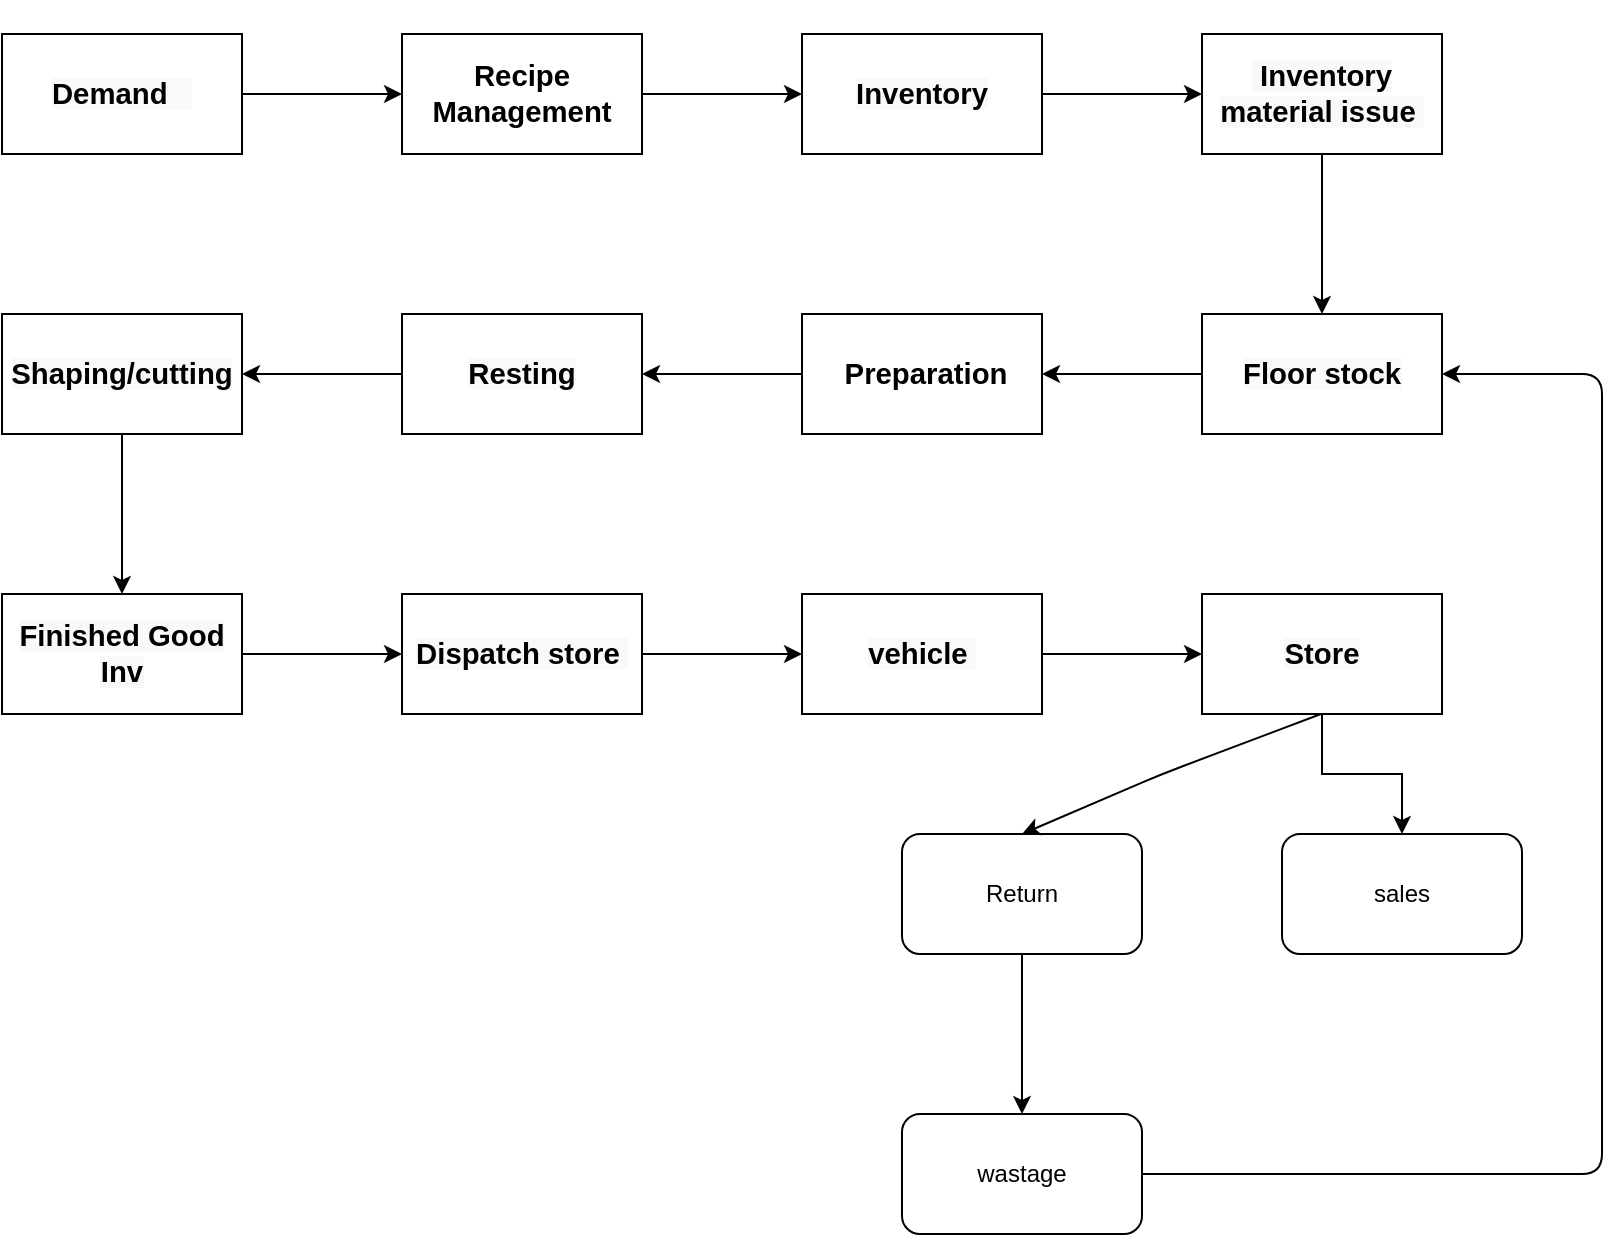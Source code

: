 <mxfile version="14.4.4" type="github">
  <diagram id="pa_J1jttCyDv3Tezh_J-" name="Page-1">
    <mxGraphModel dx="1108" dy="450" grid="1" gridSize="10" guides="1" tooltips="1" connect="1" arrows="1" fold="1" page="1" pageScale="1" pageWidth="850" pageHeight="1100" math="0" shadow="0">
      <root>
        <mxCell id="0" />
        <mxCell id="1" parent="0" />
        <mxCell id="OQCx6HwjrYdtlKmRk0sn-5" value="" style="edgeStyle=orthogonalEdgeStyle;rounded=0;orthogonalLoop=1;jettySize=auto;html=1;" edge="1" parent="1" source="OQCx6HwjrYdtlKmRk0sn-3" target="OQCx6HwjrYdtlKmRk0sn-4">
          <mxGeometry relative="1" as="geometry" />
        </mxCell>
        <mxCell id="OQCx6HwjrYdtlKmRk0sn-3" value="&#xa;&#xa;&lt;span style=&quot;color: rgb(0, 0, 0); font-family: arial; font-size: 14.667px; font-style: normal; font-weight: 700; letter-spacing: normal; text-align: left; text-indent: 0px; text-transform: none; word-spacing: 0px; background-color: rgb(248, 249, 250); display: inline; float: none;&quot;&gt;Demand&amp;nbsp; &amp;nbsp;&lt;/span&gt;&#xa;&#xa;" style="rounded=0;whiteSpace=wrap;html=1;" vertex="1" parent="1">
          <mxGeometry x="80" y="340" width="120" height="60" as="geometry" />
        </mxCell>
        <mxCell id="OQCx6HwjrYdtlKmRk0sn-7" value="" style="edgeStyle=orthogonalEdgeStyle;rounded=0;orthogonalLoop=1;jettySize=auto;html=1;" edge="1" parent="1" source="OQCx6HwjrYdtlKmRk0sn-4">
          <mxGeometry relative="1" as="geometry">
            <mxPoint x="480" y="370" as="targetPoint" />
          </mxGeometry>
        </mxCell>
        <mxCell id="OQCx6HwjrYdtlKmRk0sn-4" value="&lt;span style=&quot;font-family: &amp;#34;arial&amp;#34; ; font-size: 14.667px ; font-weight: 700 ; text-align: left&quot;&gt;Recipe Management&lt;/span&gt;" style="rounded=0;whiteSpace=wrap;html=1;" vertex="1" parent="1">
          <mxGeometry x="280" y="340" width="120" height="60" as="geometry" />
        </mxCell>
        <mxCell id="OQCx6HwjrYdtlKmRk0sn-10" value="" style="edgeStyle=orthogonalEdgeStyle;rounded=0;orthogonalLoop=1;jettySize=auto;html=1;" edge="1" parent="1" source="OQCx6HwjrYdtlKmRk0sn-8" target="OQCx6HwjrYdtlKmRk0sn-9">
          <mxGeometry relative="1" as="geometry" />
        </mxCell>
        <mxCell id="OQCx6HwjrYdtlKmRk0sn-8" value="&#xa;&#xa;&lt;span style=&quot;color: rgb(0, 0, 0); font-family: arial; font-size: 14.667px; font-style: normal; font-weight: 700; letter-spacing: normal; text-align: left; text-indent: 0px; text-transform: none; word-spacing: 0px; background-color: rgb(248, 249, 250); display: inline; float: none;&quot;&gt;Inventory&lt;/span&gt;&#xa;&#xa;" style="rounded=0;whiteSpace=wrap;html=1;" vertex="1" parent="1">
          <mxGeometry x="480" y="340" width="120" height="60" as="geometry" />
        </mxCell>
        <mxCell id="OQCx6HwjrYdtlKmRk0sn-12" value="" style="edgeStyle=orthogonalEdgeStyle;rounded=0;orthogonalLoop=1;jettySize=auto;html=1;" edge="1" parent="1" source="OQCx6HwjrYdtlKmRk0sn-9" target="OQCx6HwjrYdtlKmRk0sn-11">
          <mxGeometry relative="1" as="geometry" />
        </mxCell>
        <mxCell id="OQCx6HwjrYdtlKmRk0sn-9" value="&#xa;&#xa;&lt;span style=&quot;color: rgb(0, 0, 0); font-family: arial; font-size: 14.667px; font-style: normal; font-weight: 700; letter-spacing: normal; text-align: left; text-indent: 0px; text-transform: none; word-spacing: 0px; background-color: rgb(248, 249, 250); display: inline; float: none;&quot;&gt;&lt;span&gt;&amp;nbsp;&lt;/span&gt;Inventory material issue&amp;nbsp;&lt;/span&gt;&#xa;&#xa;" style="whiteSpace=wrap;html=1;rounded=0;" vertex="1" parent="1">
          <mxGeometry x="680" y="340" width="120" height="60" as="geometry" />
        </mxCell>
        <mxCell id="OQCx6HwjrYdtlKmRk0sn-14" value="" style="edgeStyle=orthogonalEdgeStyle;rounded=0;orthogonalLoop=1;jettySize=auto;html=1;" edge="1" parent="1" source="OQCx6HwjrYdtlKmRk0sn-11" target="OQCx6HwjrYdtlKmRk0sn-13">
          <mxGeometry relative="1" as="geometry" />
        </mxCell>
        <mxCell id="OQCx6HwjrYdtlKmRk0sn-11" value="&#xa;&#xa;&lt;span style=&quot;color: rgb(0, 0, 0); font-family: arial; font-size: 14.667px; font-style: normal; font-weight: 700; letter-spacing: normal; text-align: left; text-indent: 0px; text-transform: none; word-spacing: 0px; background-color: rgb(248, 249, 250); display: inline; float: none;&quot;&gt;Floor stock&lt;/span&gt;&#xa;&#xa;" style="whiteSpace=wrap;html=1;rounded=0;" vertex="1" parent="1">
          <mxGeometry x="680" y="480" width="120" height="60" as="geometry" />
        </mxCell>
        <mxCell id="OQCx6HwjrYdtlKmRk0sn-16" value="" style="edgeStyle=orthogonalEdgeStyle;rounded=0;orthogonalLoop=1;jettySize=auto;html=1;" edge="1" parent="1" source="OQCx6HwjrYdtlKmRk0sn-13" target="OQCx6HwjrYdtlKmRk0sn-15">
          <mxGeometry relative="1" as="geometry" />
        </mxCell>
        <mxCell id="OQCx6HwjrYdtlKmRk0sn-13" value="&lt;span style=&quot;font-family: &amp;#34;arial&amp;#34; ; font-size: 14.667px ; font-weight: 700 ; text-align: left&quot;&gt;&amp;nbsp;Preparation&lt;/span&gt;" style="whiteSpace=wrap;html=1;rounded=0;" vertex="1" parent="1">
          <mxGeometry x="480" y="480" width="120" height="60" as="geometry" />
        </mxCell>
        <mxCell id="OQCx6HwjrYdtlKmRk0sn-20" value="" style="edgeStyle=orthogonalEdgeStyle;rounded=0;orthogonalLoop=1;jettySize=auto;html=1;" edge="1" parent="1" source="OQCx6HwjrYdtlKmRk0sn-15" target="OQCx6HwjrYdtlKmRk0sn-19">
          <mxGeometry relative="1" as="geometry" />
        </mxCell>
        <mxCell id="OQCx6HwjrYdtlKmRk0sn-15" value="&#xa;&#xa;&lt;span style=&quot;color: rgb(0, 0, 0); font-family: arial; font-size: 14.667px; font-style: normal; font-weight: 700; letter-spacing: normal; text-align: left; text-indent: 0px; text-transform: none; word-spacing: 0px; background-color: rgb(248, 249, 250); display: inline; float: none;&quot;&gt;Resting&lt;/span&gt;&#xa;&#xa;" style="whiteSpace=wrap;html=1;rounded=0;" vertex="1" parent="1">
          <mxGeometry x="280" y="480" width="120" height="60" as="geometry" />
        </mxCell>
        <mxCell id="OQCx6HwjrYdtlKmRk0sn-22" value="" style="edgeStyle=orthogonalEdgeStyle;rounded=0;orthogonalLoop=1;jettySize=auto;html=1;" edge="1" parent="1" source="OQCx6HwjrYdtlKmRk0sn-19" target="OQCx6HwjrYdtlKmRk0sn-21">
          <mxGeometry relative="1" as="geometry" />
        </mxCell>
        <mxCell id="OQCx6HwjrYdtlKmRk0sn-19" value="&#xa;&#xa;&lt;span style=&quot;color: rgb(0, 0, 0); font-family: arial; font-size: 14.667px; font-style: normal; font-weight: 700; letter-spacing: normal; text-align: left; text-indent: 0px; text-transform: none; word-spacing: 0px; background-color: rgb(248, 249, 250); display: inline; float: none;&quot;&gt;Shaping/cutting&lt;/span&gt;&#xa;&#xa;" style="whiteSpace=wrap;html=1;rounded=0;" vertex="1" parent="1">
          <mxGeometry x="80" y="480" width="120" height="60" as="geometry" />
        </mxCell>
        <mxCell id="OQCx6HwjrYdtlKmRk0sn-24" value="" style="edgeStyle=orthogonalEdgeStyle;rounded=0;orthogonalLoop=1;jettySize=auto;html=1;" edge="1" parent="1" source="OQCx6HwjrYdtlKmRk0sn-21" target="OQCx6HwjrYdtlKmRk0sn-23">
          <mxGeometry relative="1" as="geometry" />
        </mxCell>
        <mxCell id="OQCx6HwjrYdtlKmRk0sn-21" value="&#xa;&#xa;&lt;span style=&quot;color: rgb(0, 0, 0); font-family: arial; font-size: 14.667px; font-style: normal; font-weight: 700; letter-spacing: normal; text-align: left; text-indent: 0px; text-transform: none; word-spacing: 0px; background-color: rgb(248, 249, 250); display: inline; float: none;&quot;&gt;Finished Good Inv&lt;/span&gt;&#xa;&#xa;" style="whiteSpace=wrap;html=1;rounded=0;" vertex="1" parent="1">
          <mxGeometry x="80" y="620" width="120" height="60" as="geometry" />
        </mxCell>
        <mxCell id="OQCx6HwjrYdtlKmRk0sn-26" value="" style="edgeStyle=orthogonalEdgeStyle;rounded=0;orthogonalLoop=1;jettySize=auto;html=1;" edge="1" parent="1" source="OQCx6HwjrYdtlKmRk0sn-23" target="OQCx6HwjrYdtlKmRk0sn-25">
          <mxGeometry relative="1" as="geometry" />
        </mxCell>
        <mxCell id="OQCx6HwjrYdtlKmRk0sn-23" value="&#xa;&#xa;&lt;span style=&quot;color: rgb(0, 0, 0); font-family: arial; font-size: 14.667px; font-style: normal; font-weight: 700; letter-spacing: normal; text-align: left; text-indent: 0px; text-transform: none; word-spacing: 0px; background-color: rgb(248, 249, 250); display: inline; float: none;&quot;&gt;Dispatch store&lt;span&gt;&amp;nbsp;&lt;/span&gt;&lt;/span&gt;&#xa;&#xa;" style="whiteSpace=wrap;html=1;rounded=0;" vertex="1" parent="1">
          <mxGeometry x="280" y="620" width="120" height="60" as="geometry" />
        </mxCell>
        <mxCell id="OQCx6HwjrYdtlKmRk0sn-28" value="" style="edgeStyle=orthogonalEdgeStyle;rounded=0;orthogonalLoop=1;jettySize=auto;html=1;" edge="1" parent="1" source="OQCx6HwjrYdtlKmRk0sn-25" target="OQCx6HwjrYdtlKmRk0sn-27">
          <mxGeometry relative="1" as="geometry" />
        </mxCell>
        <mxCell id="OQCx6HwjrYdtlKmRk0sn-25" value="&#xa;&#xa;&lt;span style=&quot;color: rgb(0, 0, 0); font-family: arial; font-size: 14.667px; font-style: normal; font-weight: 700; letter-spacing: normal; text-align: left; text-indent: 0px; text-transform: none; word-spacing: 0px; background-color: rgb(248, 249, 250); display: inline; float: none;&quot;&gt;vehicle&lt;span&gt;&amp;nbsp;&lt;/span&gt;&lt;/span&gt;&#xa;&#xa;" style="whiteSpace=wrap;html=1;rounded=0;" vertex="1" parent="1">
          <mxGeometry x="480" y="620" width="120" height="60" as="geometry" />
        </mxCell>
        <mxCell id="OQCx6HwjrYdtlKmRk0sn-34" value="" style="edgeStyle=orthogonalEdgeStyle;rounded=0;orthogonalLoop=1;jettySize=auto;html=1;" edge="1" parent="1" source="OQCx6HwjrYdtlKmRk0sn-27" target="OQCx6HwjrYdtlKmRk0sn-30">
          <mxGeometry relative="1" as="geometry" />
        </mxCell>
        <mxCell id="OQCx6HwjrYdtlKmRk0sn-27" value="&#xa;&#xa;&lt;span style=&quot;color: rgb(0, 0, 0); font-family: arial; font-size: 14.667px; font-style: normal; font-weight: 700; letter-spacing: normal; text-align: left; text-indent: 0px; text-transform: none; word-spacing: 0px; background-color: rgb(248, 249, 250); display: inline; float: none;&quot;&gt;Store&lt;/span&gt;&#xa;&#xa;" style="whiteSpace=wrap;html=1;rounded=0;" vertex="1" parent="1">
          <mxGeometry x="680" y="620" width="120" height="60" as="geometry" />
        </mxCell>
        <mxCell id="OQCx6HwjrYdtlKmRk0sn-32" value="" style="edgeStyle=orthogonalEdgeStyle;rounded=0;orthogonalLoop=1;jettySize=auto;html=1;" edge="1" parent="1" source="OQCx6HwjrYdtlKmRk0sn-29" target="OQCx6HwjrYdtlKmRk0sn-31">
          <mxGeometry relative="1" as="geometry" />
        </mxCell>
        <mxCell id="OQCx6HwjrYdtlKmRk0sn-29" value="Return" style="rounded=1;whiteSpace=wrap;html=1;" vertex="1" parent="1">
          <mxGeometry x="530" y="740" width="120" height="60" as="geometry" />
        </mxCell>
        <mxCell id="OQCx6HwjrYdtlKmRk0sn-30" value="sales" style="rounded=1;whiteSpace=wrap;html=1;" vertex="1" parent="1">
          <mxGeometry x="720" y="740" width="120" height="60" as="geometry" />
        </mxCell>
        <mxCell id="OQCx6HwjrYdtlKmRk0sn-31" value="wastage" style="rounded=1;whiteSpace=wrap;html=1;" vertex="1" parent="1">
          <mxGeometry x="530" y="880" width="120" height="60" as="geometry" />
        </mxCell>
        <mxCell id="OQCx6HwjrYdtlKmRk0sn-33" value="" style="endArrow=classic;html=1;entryX=0.5;entryY=0;entryDx=0;entryDy=0;" edge="1" parent="1" target="OQCx6HwjrYdtlKmRk0sn-29">
          <mxGeometry width="50" height="50" relative="1" as="geometry">
            <mxPoint x="739.5" y="680" as="sourcePoint" />
            <mxPoint x="739.5" y="750" as="targetPoint" />
            <Array as="points">
              <mxPoint x="660" y="710" />
            </Array>
          </mxGeometry>
        </mxCell>
        <mxCell id="OQCx6HwjrYdtlKmRk0sn-35" value="" style="endArrow=classic;html=1;entryX=1;entryY=0.5;entryDx=0;entryDy=0;" edge="1" parent="1" target="OQCx6HwjrYdtlKmRk0sn-11">
          <mxGeometry width="50" height="50" relative="1" as="geometry">
            <mxPoint x="650" y="910" as="sourcePoint" />
            <mxPoint x="700" y="860" as="targetPoint" />
            <Array as="points">
              <mxPoint x="880" y="910" />
              <mxPoint x="880" y="710" />
              <mxPoint x="880" y="510" />
            </Array>
          </mxGeometry>
        </mxCell>
      </root>
    </mxGraphModel>
  </diagram>
</mxfile>
